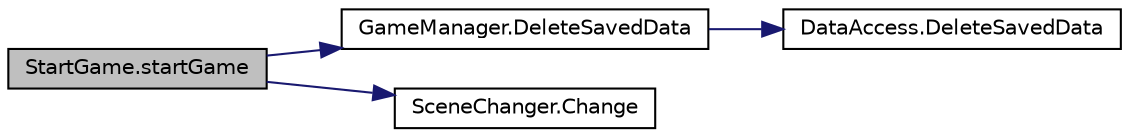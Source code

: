 digraph "StartGame.startGame"
{
  edge [fontname="Helvetica",fontsize="10",labelfontname="Helvetica",labelfontsize="10"];
  node [fontname="Helvetica",fontsize="10",shape=record];
  rankdir="LR";
  Node7 [label="StartGame.startGame",height=0.2,width=0.4,color="black", fillcolor="grey75", style="filled", fontcolor="black"];
  Node7 -> Node8 [color="midnightblue",fontsize="10",style="solid",fontname="Helvetica"];
  Node8 [label="GameManager.DeleteSavedData",height=0.2,width=0.4,color="black", fillcolor="white", style="filled",URL="$class_game_manager.html#a89adf004366cb1cf952400acfee134e0",tooltip="Deletes the saved data. "];
  Node8 -> Node9 [color="midnightblue",fontsize="10",style="solid",fontname="Helvetica"];
  Node9 [label="DataAccess.DeleteSavedData",height=0.2,width=0.4,color="black", fillcolor="white", style="filled",URL="$class_data_access.html#a8b0a4bc3cc70d0fecc6179cdca943576",tooltip="Deletes the game saved at GameData.dat file. "];
  Node7 -> Node10 [color="midnightblue",fontsize="10",style="solid",fontname="Helvetica"];
  Node10 [label="SceneChanger.Change",height=0.2,width=0.4,color="black", fillcolor="white", style="filled",URL="$class_scene_changer.html#a871092b7ca252d24099b26fe13b0d916",tooltip="Checks if the changing scene isn&#39;t locked neither locally nor globally and changes the scene if not ..."];
}
